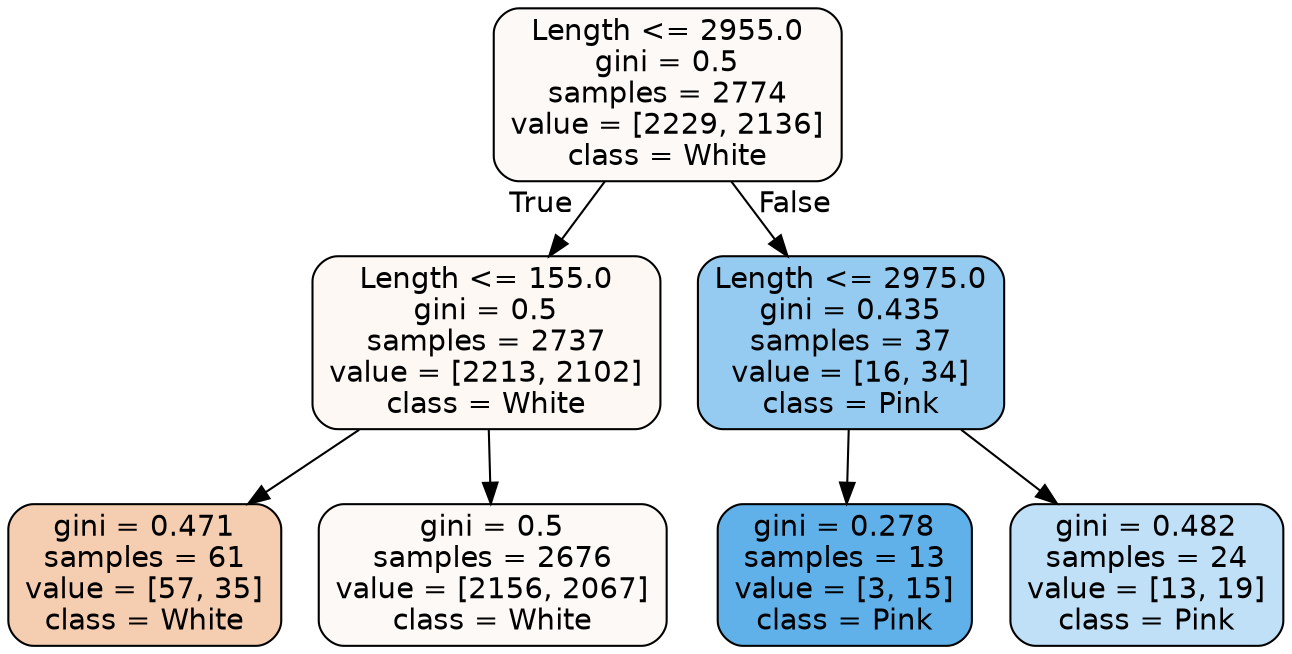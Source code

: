 digraph Tree {
node [shape=box, style="filled, rounded", color="black", fontname=helvetica] ;
edge [fontname=helvetica] ;
0 [label="Length <= 2955.0\ngini = 0.5\nsamples = 2774\nvalue = [2229, 2136]\nclass = White", fillcolor="#e581390b"] ;
1 [label="Length <= 155.0\ngini = 0.5\nsamples = 2737\nvalue = [2213, 2102]\nclass = White", fillcolor="#e581390d"] ;
0 -> 1 [labeldistance=2.5, labelangle=45, headlabel="True"] ;
2 [label="gini = 0.471\nsamples = 61\nvalue = [57, 35]\nclass = White", fillcolor="#e5813962"] ;
1 -> 2 ;
3 [label="gini = 0.5\nsamples = 2676\nvalue = [2156, 2067]\nclass = White", fillcolor="#e581390b"] ;
1 -> 3 ;
4 [label="Length <= 2975.0\ngini = 0.435\nsamples = 37\nvalue = [16, 34]\nclass = Pink", fillcolor="#399de587"] ;
0 -> 4 [labeldistance=2.5, labelangle=-45, headlabel="False"] ;
5 [label="gini = 0.278\nsamples = 13\nvalue = [3, 15]\nclass = Pink", fillcolor="#399de5cc"] ;
4 -> 5 ;
6 [label="gini = 0.482\nsamples = 24\nvalue = [13, 19]\nclass = Pink", fillcolor="#399de551"] ;
4 -> 6 ;
}